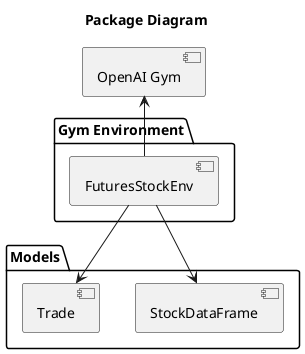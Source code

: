 @startuml
title Package Diagram

[OpenAI Gym]

package "Gym Environment" {
  [FuturesStockEnv]
  [FuturesStockEnv] -up-> [OpenAI Gym]
}

package "Models" {
  [StockDataFrame]
  [Trade]
  [FuturesStockEnv] -down-> [StockDataFrame]
  [FuturesStockEnv] -down-> [Trade]
}
@enduml
